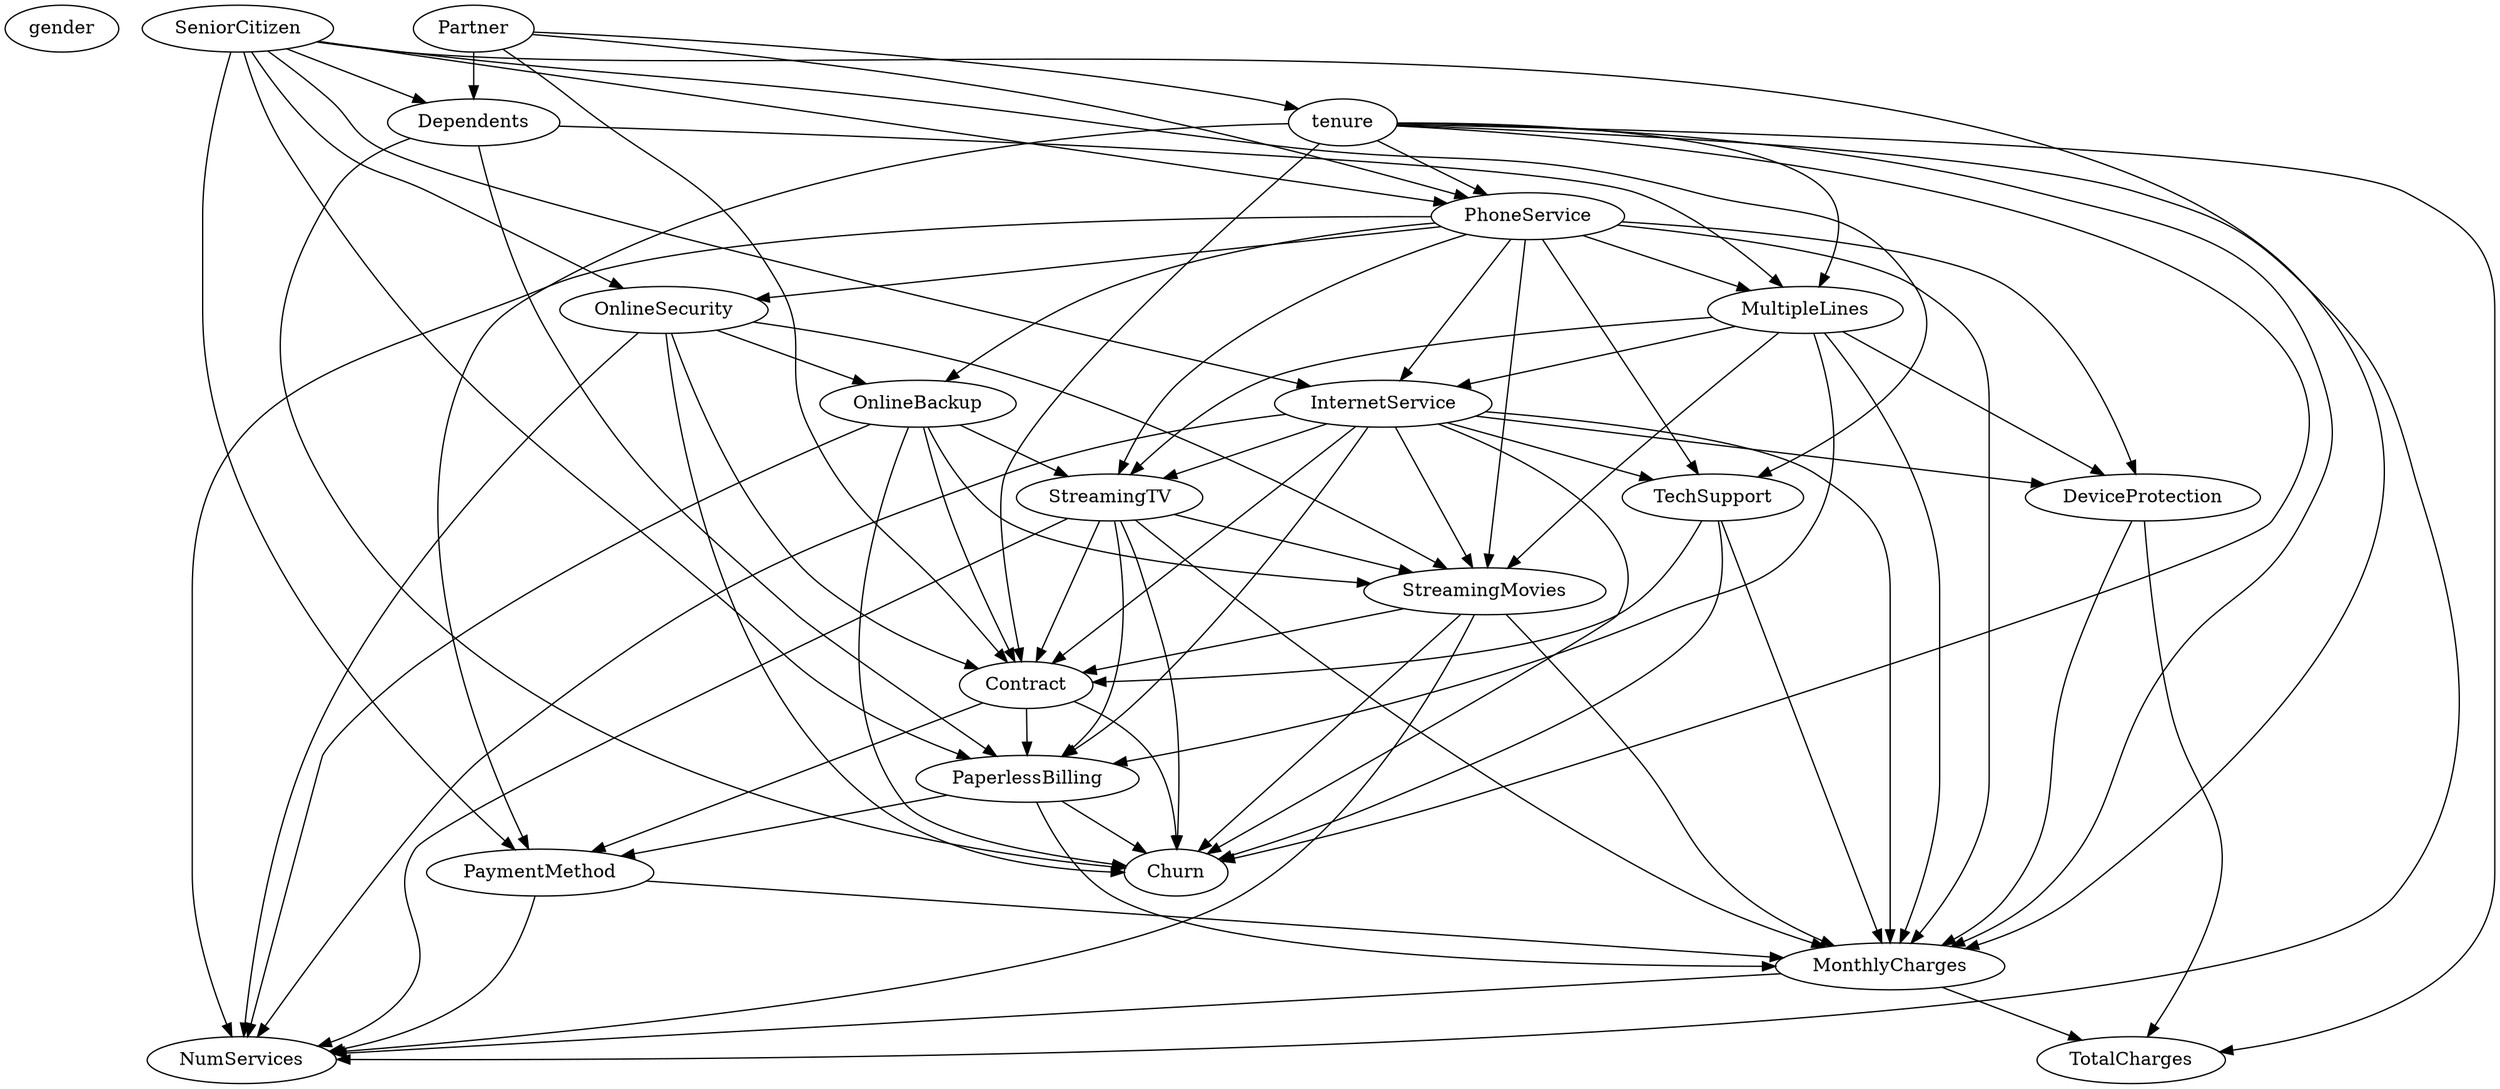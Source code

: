 strict digraph "" {
	gender;
	SeniorCitizen -> Dependents	[weight=1];
	SeniorCitizen -> PhoneService	[weight=-1];
	SeniorCitizen -> InternetService	[weight=-1];
	SeniorCitizen -> OnlineSecurity	[weight=-1];
	SeniorCitizen -> TechSupport	[weight=-1];
	SeniorCitizen -> PaperlessBilling	[weight=-1];
	SeniorCitizen -> PaymentMethod	[weight=1];
	SeniorCitizen -> MonthlyCharges	[weight=-1];
	Partner -> Dependents	[weight=1];
	Partner -> tenure	[weight=-1];
	Partner -> PhoneService	[weight=-1];
	Partner -> Contract	[weight=-1];
	Dependents -> MultipleLines	[weight=-1];
	Dependents -> PaperlessBilling	[weight=-1];
	Dependents -> Churn	[weight=-1];
	tenure -> PhoneService	[weight=-1];
	tenure -> MultipleLines	[weight=-1];
	tenure -> Contract	[weight=-1];
	tenure -> PaymentMethod	[weight=1];
	tenure -> MonthlyCharges	[weight=-1];
	tenure -> TotalCharges	[weight=1];
	tenure -> Churn	[weight=-1];
	tenure -> NumServices	[weight=-1];
	PhoneService -> MultipleLines	[weight=1];
	PhoneService -> InternetService	[weight=1];
	PhoneService -> OnlineSecurity	[weight=1];
	PhoneService -> OnlineBackup	[weight=-1];
	PhoneService -> DeviceProtection	[weight=1];
	PhoneService -> TechSupport	[weight=1];
	PhoneService -> StreamingTV	[weight=1];
	PhoneService -> StreamingMovies	[weight=1];
	PhoneService -> MonthlyCharges	[weight=1];
	PhoneService -> NumServices	[weight=1];
	MultipleLines -> InternetService	[weight=-1];
	MultipleLines -> DeviceProtection	[weight=1];
	MultipleLines -> StreamingTV	[weight=-1];
	MultipleLines -> StreamingMovies	[weight=-1];
	MultipleLines -> PaperlessBilling	[weight=1];
	MultipleLines -> MonthlyCharges	[weight=-1];
	InternetService -> DeviceProtection	[weight=1];
	InternetService -> TechSupport	[weight=1];
	InternetService -> StreamingTV	[weight=-1];
	InternetService -> StreamingMovies	[weight=-1];
	InternetService -> Contract	[weight=-1];
	InternetService -> PaperlessBilling	[weight=1];
	InternetService -> MonthlyCharges	[weight=1];
	InternetService -> Churn	[weight=-1];
	InternetService -> NumServices	[weight=-1];
	OnlineSecurity -> OnlineBackup	[weight=-1];
	OnlineSecurity -> StreamingMovies	[weight=1];
	OnlineSecurity -> Contract	[weight=-1];
	OnlineSecurity -> Churn	[weight=1];
	OnlineSecurity -> NumServices	[weight=1];
	OnlineBackup -> StreamingTV	[weight=1];
	OnlineBackup -> StreamingMovies	[weight=1];
	OnlineBackup -> Contract	[weight=-1];
	OnlineBackup -> Churn	[weight=1];
	OnlineBackup -> NumServices	[weight=1];
	DeviceProtection -> MonthlyCharges	[weight=-1];
	DeviceProtection -> TotalCharges	[weight=-1];
	TechSupport -> Contract	[weight=-1];
	TechSupport -> MonthlyCharges	[weight=-1];
	TechSupport -> Churn	[weight=-1];
	StreamingTV -> StreamingMovies	[weight=-1];
	StreamingTV -> Contract	[weight=-1];
	StreamingTV -> PaperlessBilling	[weight=1];
	StreamingTV -> MonthlyCharges	[weight=1];
	StreamingTV -> Churn	[weight=1];
	StreamingTV -> NumServices	[weight=-1];
	StreamingMovies -> Contract	[weight=-1];
	StreamingMovies -> MonthlyCharges	[weight=1];
	StreamingMovies -> Churn	[weight=1];
	StreamingMovies -> NumServices	[weight=-1];
	Contract -> PaperlessBilling	[weight=1];
	Contract -> PaymentMethod	[weight=1];
	Contract -> Churn	[weight=1];
	PaperlessBilling -> PaymentMethod	[weight=1];
	PaperlessBilling -> MonthlyCharges	[weight=-1];
	PaperlessBilling -> Churn	[weight=-1];
	PaymentMethod -> MonthlyCharges	[weight=-1];
	PaymentMethod -> NumServices	[weight=-1];
	MonthlyCharges -> TotalCharges	[weight=1];
	MonthlyCharges -> NumServices	[weight=-1];
}

